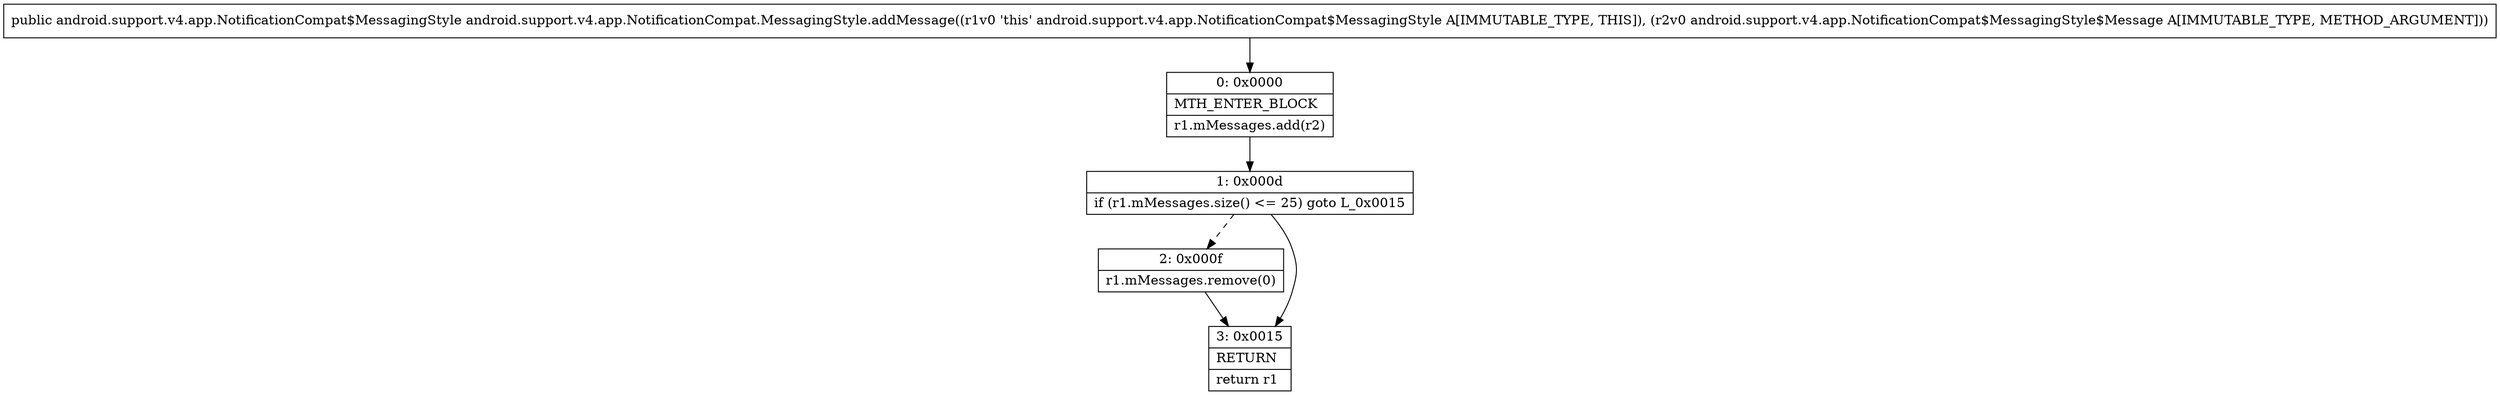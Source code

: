 digraph "CFG forandroid.support.v4.app.NotificationCompat.MessagingStyle.addMessage(Landroid\/support\/v4\/app\/NotificationCompat$MessagingStyle$Message;)Landroid\/support\/v4\/app\/NotificationCompat$MessagingStyle;" {
Node_0 [shape=record,label="{0\:\ 0x0000|MTH_ENTER_BLOCK\l|r1.mMessages.add(r2)\l}"];
Node_1 [shape=record,label="{1\:\ 0x000d|if (r1.mMessages.size() \<= 25) goto L_0x0015\l}"];
Node_2 [shape=record,label="{2\:\ 0x000f|r1.mMessages.remove(0)\l}"];
Node_3 [shape=record,label="{3\:\ 0x0015|RETURN\l|return r1\l}"];
MethodNode[shape=record,label="{public android.support.v4.app.NotificationCompat$MessagingStyle android.support.v4.app.NotificationCompat.MessagingStyle.addMessage((r1v0 'this' android.support.v4.app.NotificationCompat$MessagingStyle A[IMMUTABLE_TYPE, THIS]), (r2v0 android.support.v4.app.NotificationCompat$MessagingStyle$Message A[IMMUTABLE_TYPE, METHOD_ARGUMENT])) }"];
MethodNode -> Node_0;
Node_0 -> Node_1;
Node_1 -> Node_2[style=dashed];
Node_1 -> Node_3;
Node_2 -> Node_3;
}

